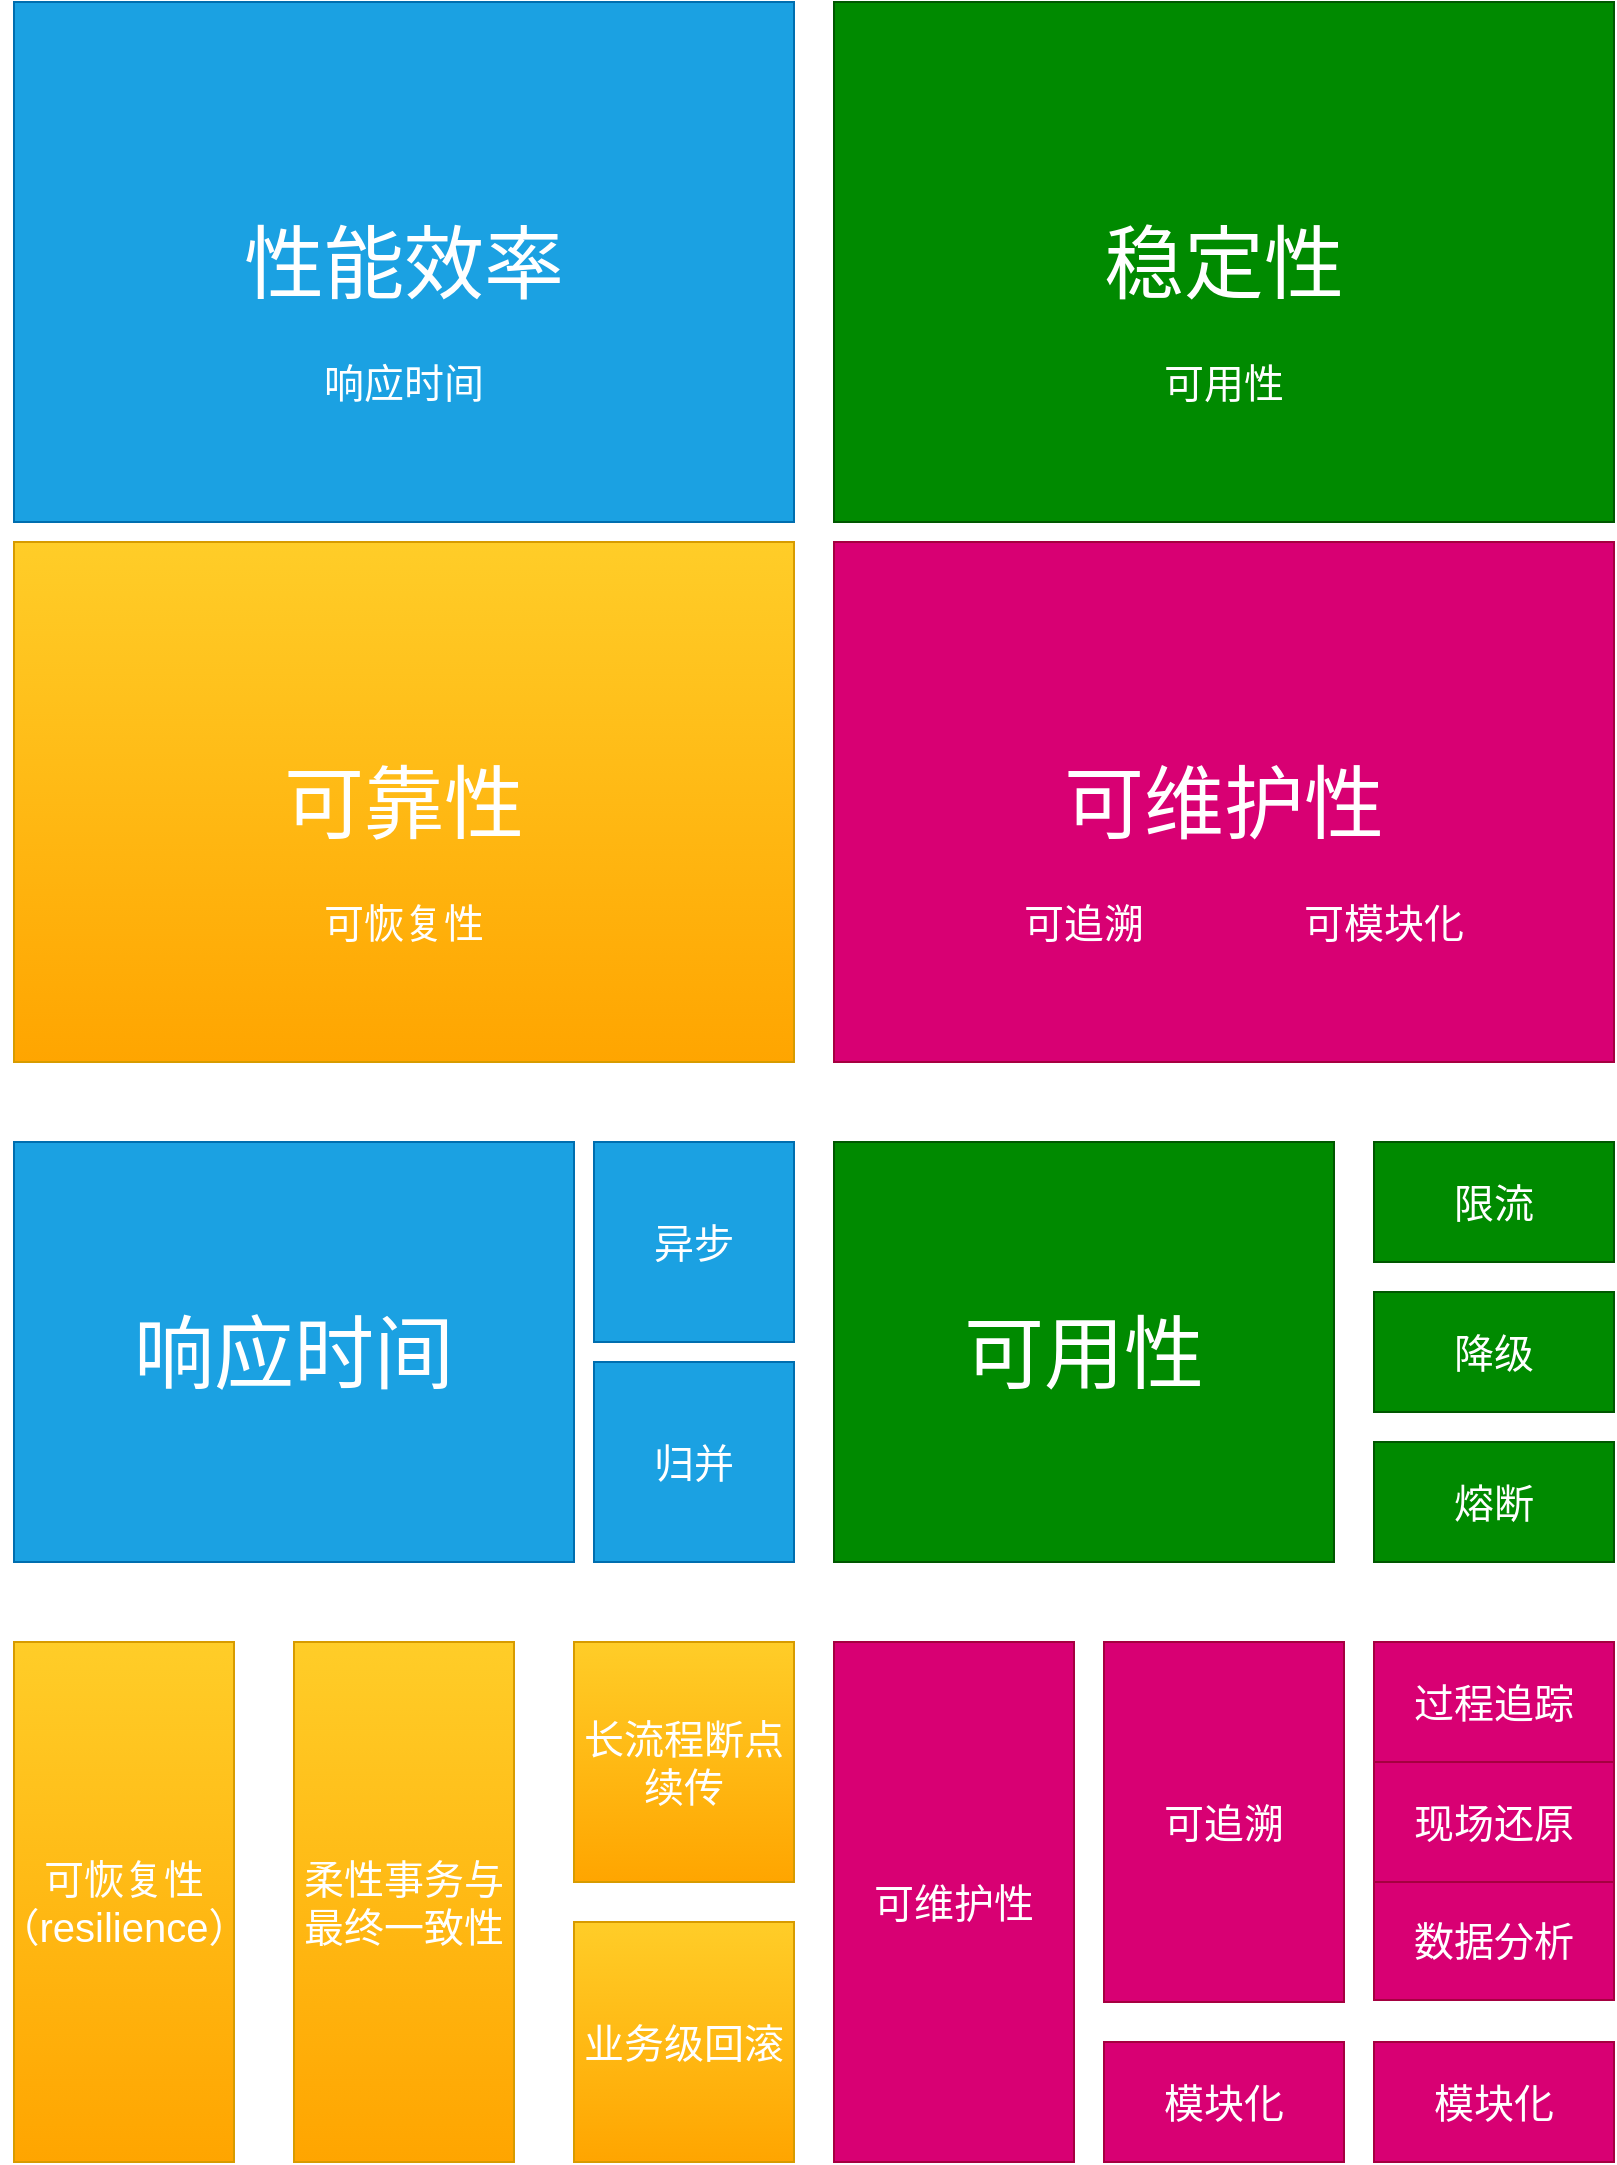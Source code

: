 <mxfile version="14.6.13" type="device"><diagram id="0tCYDX6Ii3R_uc5Eqix0" name="第 1 页"><mxGraphModel dx="1426" dy="860" grid="1" gridSize="10" guides="1" tooltips="1" connect="1" arrows="1" fold="1" page="1" pageScale="1" pageWidth="827" pageHeight="1169" math="0" shadow="0"><root><mxCell id="0"/><mxCell id="1" parent="0"/><mxCell id="Vb_mFF7vJVcoFMYJmtZ_-1" value="性能效率" style="rounded=0;whiteSpace=wrap;html=1;fillColor=#1ba1e2;strokeColor=#006EAF;fontColor=#ffffff;fontSize=40;" vertex="1" parent="1"><mxGeometry x="240" y="230" width="390" height="260" as="geometry"/></mxCell><mxCell id="Vb_mFF7vJVcoFMYJmtZ_-2" value="响应时间" style="text;html=1;strokeColor=none;fillColor=none;align=center;verticalAlign=middle;whiteSpace=wrap;rounded=0;fontSize=20;fontColor=#FFFFFF;" vertex="1" parent="1"><mxGeometry x="390" y="410" width="90" height="20" as="geometry"/></mxCell><mxCell id="Vb_mFF7vJVcoFMYJmtZ_-3" value="稳定性" style="rounded=0;whiteSpace=wrap;html=1;fillColor=#008a00;strokeColor=#005700;fontColor=#ffffff;fontSize=40;" vertex="1" parent="1"><mxGeometry x="650" y="230" width="390" height="260" as="geometry"/></mxCell><mxCell id="Vb_mFF7vJVcoFMYJmtZ_-4" value="可用性" style="text;html=1;strokeColor=none;fillColor=none;align=center;verticalAlign=middle;whiteSpace=wrap;rounded=0;fontSize=20;fontColor=#FFFFFF;" vertex="1" parent="1"><mxGeometry x="800" y="410" width="90" height="20" as="geometry"/></mxCell><mxCell id="Vb_mFF7vJVcoFMYJmtZ_-7" value="可靠性" style="rounded=0;whiteSpace=wrap;html=1;fillColor=#ffcd28;strokeColor=#d79b00;fontSize=40;gradientColor=#ffa500;fontColor=#FFFFFF;" vertex="1" parent="1"><mxGeometry x="240" y="500" width="390" height="260" as="geometry"/></mxCell><mxCell id="Vb_mFF7vJVcoFMYJmtZ_-8" value="可恢复性" style="text;html=1;strokeColor=none;fillColor=none;align=center;verticalAlign=middle;whiteSpace=wrap;rounded=0;fontSize=20;fontColor=#FFFFFF;" vertex="1" parent="1"><mxGeometry x="390" y="680" width="90" height="20" as="geometry"/></mxCell><mxCell id="Vb_mFF7vJVcoFMYJmtZ_-9" value="可维护性" style="rounded=0;whiteSpace=wrap;html=1;fillColor=#d80073;strokeColor=#A50040;fontColor=#ffffff;fontSize=40;" vertex="1" parent="1"><mxGeometry x="650" y="500" width="390" height="260" as="geometry"/></mxCell><mxCell id="Vb_mFF7vJVcoFMYJmtZ_-10" value="可追溯" style="text;html=1;strokeColor=none;fillColor=none;align=center;verticalAlign=middle;whiteSpace=wrap;rounded=0;fontSize=20;fontColor=#FFFFFF;" vertex="1" parent="1"><mxGeometry x="730" y="680" width="90" height="20" as="geometry"/></mxCell><mxCell id="Vb_mFF7vJVcoFMYJmtZ_-11" value="可模块化" style="text;html=1;strokeColor=none;fillColor=none;align=center;verticalAlign=middle;whiteSpace=wrap;rounded=0;fontSize=20;fontColor=#FFFFFF;" vertex="1" parent="1"><mxGeometry x="880" y="680" width="90" height="20" as="geometry"/></mxCell><mxCell id="Vb_mFF7vJVcoFMYJmtZ_-12" value="响应时间" style="rounded=0;whiteSpace=wrap;html=1;fillColor=#1ba1e2;strokeColor=#006EAF;fontColor=#ffffff;fontSize=40;" vertex="1" parent="1"><mxGeometry x="240" y="800" width="280" height="210" as="geometry"/></mxCell><mxCell id="Vb_mFF7vJVcoFMYJmtZ_-13" value="异步" style="whiteSpace=wrap;html=1;aspect=fixed;fontSize=20;fontColor=#ffffff;fillColor=#1ba1e2;strokeColor=#006EAF;" vertex="1" parent="1"><mxGeometry x="530" y="800" width="100" height="100" as="geometry"/></mxCell><mxCell id="Vb_mFF7vJVcoFMYJmtZ_-14" value="归并" style="whiteSpace=wrap;html=1;aspect=fixed;fontSize=20;fontColor=#ffffff;fillColor=#1ba1e2;strokeColor=#006EAF;" vertex="1" parent="1"><mxGeometry x="530" y="910" width="100" height="100" as="geometry"/></mxCell><mxCell id="Vb_mFF7vJVcoFMYJmtZ_-15" value="可用性" style="rounded=0;whiteSpace=wrap;html=1;fillColor=#008a00;strokeColor=#005700;fontColor=#ffffff;fontSize=40;" vertex="1" parent="1"><mxGeometry x="650" y="800" width="250" height="210" as="geometry"/></mxCell><mxCell id="Vb_mFF7vJVcoFMYJmtZ_-18" value="限流" style="rounded=0;whiteSpace=wrap;html=1;fontSize=20;fontColor=#ffffff;fillColor=#008a00;strokeColor=#005700;" vertex="1" parent="1"><mxGeometry x="920" y="800" width="120" height="60" as="geometry"/></mxCell><mxCell id="Vb_mFF7vJVcoFMYJmtZ_-19" value="熔断" style="rounded=0;whiteSpace=wrap;html=1;fontSize=20;fontColor=#ffffff;fillColor=#008a00;strokeColor=#005700;" vertex="1" parent="1"><mxGeometry x="920" y="950" width="120" height="60" as="geometry"/></mxCell><mxCell id="Vb_mFF7vJVcoFMYJmtZ_-20" value="降级&lt;span style=&quot;color: rgba(0 , 0 , 0 , 0) ; font-family: monospace ; font-size: 0px&quot;&gt;%3CmxGraphModel%3E%3Croot%3E%3CmxCell%20id%3D%220%22%2F%3E%3CmxCell%20id%3D%221%22%20parent%3D%220%22%2F%3E%3CmxCell%20id%3D%222%22%20value%3D%22%E7%86%94%E6%96%AD%22%20style%3D%22rounded%3D0%3BwhiteSpace%3Dwrap%3Bhtml%3D1%3BfontSize%3D20%3BfontColor%3D%23ffffff%3BfillColor%3D%23008a00%3BstrokeColor%3D%23005700%3B%22%20vertex%3D%221%22%20parent%3D%221%22%3E%3CmxGeometry%20x%3D%22920%22%20y%3D%22950%22%20width%3D%22120%22%20height%3D%2260%22%20as%3D%22geometry%22%2F%3E%3C%2FmxCell%3E%3C%2Froot%3E%3C%2FmxGraphModel%3E&lt;/span&gt;" style="rounded=0;whiteSpace=wrap;html=1;fontSize=20;fontColor=#ffffff;fillColor=#008a00;strokeColor=#005700;" vertex="1" parent="1"><mxGeometry x="920" y="875" width="120" height="60" as="geometry"/></mxCell><mxCell id="Vb_mFF7vJVcoFMYJmtZ_-21" value="可恢复性（resilience）" style="rounded=0;whiteSpace=wrap;html=1;fillColor=#ffcd28;strokeColor=#d79b00;fontSize=20;gradientColor=#ffa500;fontColor=#FFFFFF;" vertex="1" parent="1"><mxGeometry x="240" y="1050" width="110" height="260" as="geometry"/></mxCell><mxCell id="Vb_mFF7vJVcoFMYJmtZ_-23" value="柔性事务与最终一致性" style="rounded=0;whiteSpace=wrap;html=1;fillColor=#ffcd28;strokeColor=#d79b00;fontSize=20;gradientColor=#ffa500;fontColor=#FFFFFF;" vertex="1" parent="1"><mxGeometry x="380" y="1050" width="110" height="260" as="geometry"/></mxCell><mxCell id="Vb_mFF7vJVcoFMYJmtZ_-24" value="长流程断点续传" style="rounded=0;whiteSpace=wrap;html=1;fillColor=#ffcd28;strokeColor=#d79b00;fontSize=20;gradientColor=#ffa500;fontColor=#FFFFFF;" vertex="1" parent="1"><mxGeometry x="520" y="1050" width="110" height="120" as="geometry"/></mxCell><mxCell id="Vb_mFF7vJVcoFMYJmtZ_-26" value="业务级回滚" style="rounded=0;whiteSpace=wrap;html=1;fillColor=#ffcd28;strokeColor=#d79b00;fontSize=20;gradientColor=#ffa500;fontColor=#FFFFFF;" vertex="1" parent="1"><mxGeometry x="520" y="1190" width="110" height="120" as="geometry"/></mxCell><mxCell id="Vb_mFF7vJVcoFMYJmtZ_-27" value="可维护性" style="rounded=0;whiteSpace=wrap;html=1;fillColor=#d80073;strokeColor=#A50040;fontColor=#ffffff;fontSize=20;" vertex="1" parent="1"><mxGeometry x="650" y="1050" width="120" height="260" as="geometry"/></mxCell><mxCell id="Vb_mFF7vJVcoFMYJmtZ_-28" value="可追溯" style="rounded=0;whiteSpace=wrap;html=1;fillColor=#d80073;strokeColor=#A50040;fontColor=#ffffff;fontSize=20;" vertex="1" parent="1"><mxGeometry x="785" y="1050" width="120" height="180" as="geometry"/></mxCell><mxCell id="Vb_mFF7vJVcoFMYJmtZ_-29" value="模块化" style="rounded=0;whiteSpace=wrap;html=1;fillColor=#d80073;strokeColor=#A50040;fontColor=#ffffff;fontSize=20;" vertex="1" parent="1"><mxGeometry x="785" y="1250" width="120" height="60" as="geometry"/></mxCell><mxCell id="Vb_mFF7vJVcoFMYJmtZ_-31" value="模块化" style="rounded=0;whiteSpace=wrap;html=1;fillColor=#d80073;strokeColor=#A50040;fontColor=#ffffff;fontSize=20;" vertex="1" parent="1"><mxGeometry x="920" y="1250" width="120" height="60" as="geometry"/></mxCell><mxCell id="Vb_mFF7vJVcoFMYJmtZ_-32" value="数据分析" style="rounded=0;whiteSpace=wrap;html=1;fillColor=#d80073;strokeColor=#A50040;fontColor=#ffffff;fontSize=20;" vertex="1" parent="1"><mxGeometry x="920" y="1169" width="120" height="60" as="geometry"/></mxCell><mxCell id="Vb_mFF7vJVcoFMYJmtZ_-33" value="过程追踪" style="rounded=0;whiteSpace=wrap;html=1;fillColor=#d80073;strokeColor=#A50040;fontColor=#ffffff;fontSize=20;" vertex="1" parent="1"><mxGeometry x="920" y="1050" width="120" height="60" as="geometry"/></mxCell><mxCell id="Vb_mFF7vJVcoFMYJmtZ_-34" value="现场还原" style="rounded=0;whiteSpace=wrap;html=1;fillColor=#d80073;strokeColor=#A50040;fontColor=#ffffff;fontSize=20;" vertex="1" parent="1"><mxGeometry x="920" y="1110" width="120" height="60" as="geometry"/></mxCell></root></mxGraphModel></diagram></mxfile>